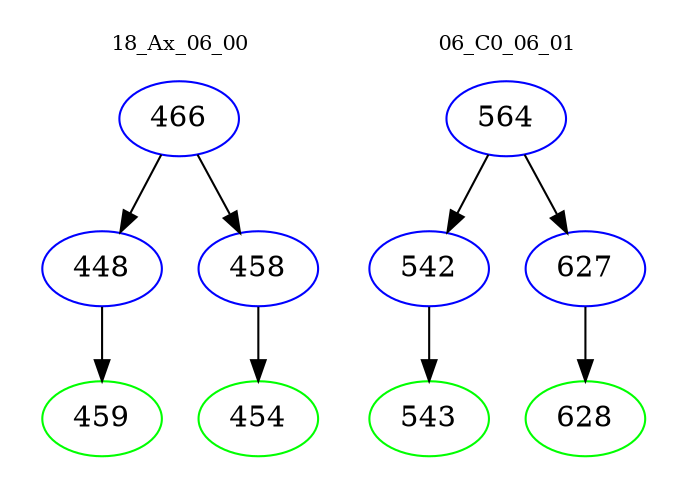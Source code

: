 digraph{
subgraph cluster_0 {
color = white
label = "18_Ax_06_00";
fontsize=10;
T0_466 [label="466", color="blue"]
T0_466 -> T0_448 [color="black"]
T0_448 [label="448", color="blue"]
T0_448 -> T0_459 [color="black"]
T0_459 [label="459", color="green"]
T0_466 -> T0_458 [color="black"]
T0_458 [label="458", color="blue"]
T0_458 -> T0_454 [color="black"]
T0_454 [label="454", color="green"]
}
subgraph cluster_1 {
color = white
label = "06_C0_06_01";
fontsize=10;
T1_564 [label="564", color="blue"]
T1_564 -> T1_542 [color="black"]
T1_542 [label="542", color="blue"]
T1_542 -> T1_543 [color="black"]
T1_543 [label="543", color="green"]
T1_564 -> T1_627 [color="black"]
T1_627 [label="627", color="blue"]
T1_627 -> T1_628 [color="black"]
T1_628 [label="628", color="green"]
}
}
